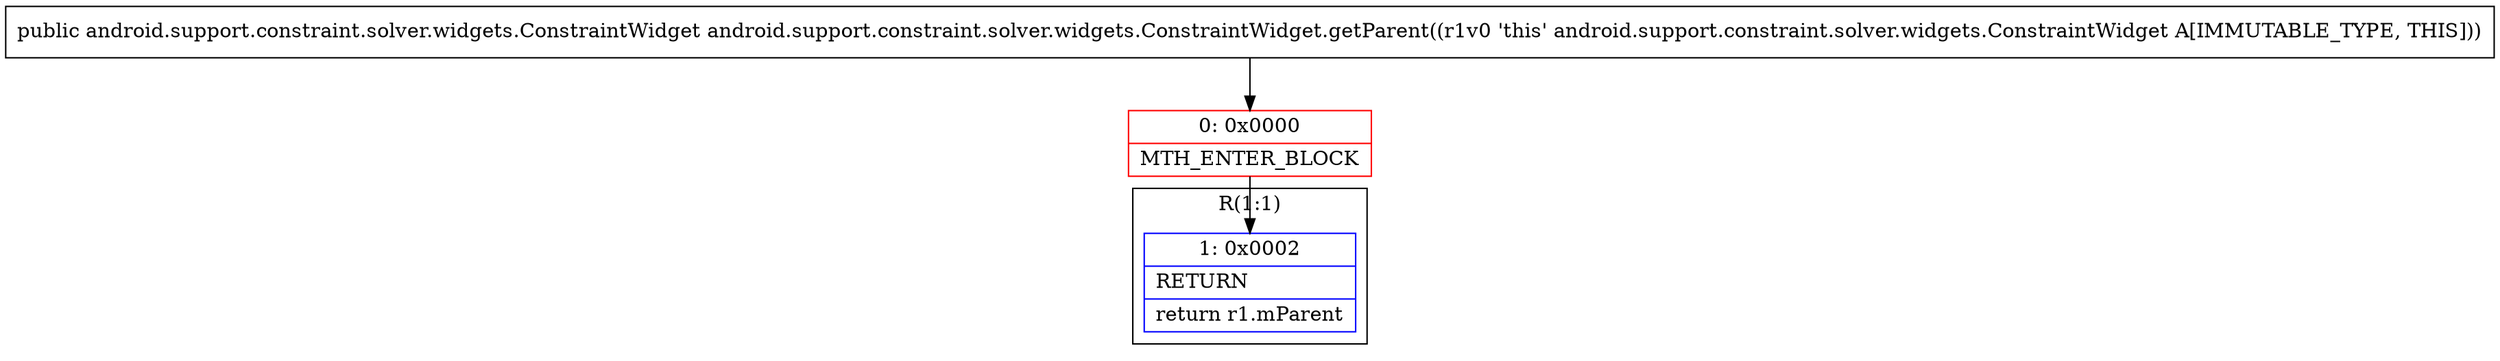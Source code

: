 digraph "CFG forandroid.support.constraint.solver.widgets.ConstraintWidget.getParent()Landroid\/support\/constraint\/solver\/widgets\/ConstraintWidget;" {
subgraph cluster_Region_1430411837 {
label = "R(1:1)";
node [shape=record,color=blue];
Node_1 [shape=record,label="{1\:\ 0x0002|RETURN\l|return r1.mParent\l}"];
}
Node_0 [shape=record,color=red,label="{0\:\ 0x0000|MTH_ENTER_BLOCK\l}"];
MethodNode[shape=record,label="{public android.support.constraint.solver.widgets.ConstraintWidget android.support.constraint.solver.widgets.ConstraintWidget.getParent((r1v0 'this' android.support.constraint.solver.widgets.ConstraintWidget A[IMMUTABLE_TYPE, THIS])) }"];
MethodNode -> Node_0;
Node_0 -> Node_1;
}

